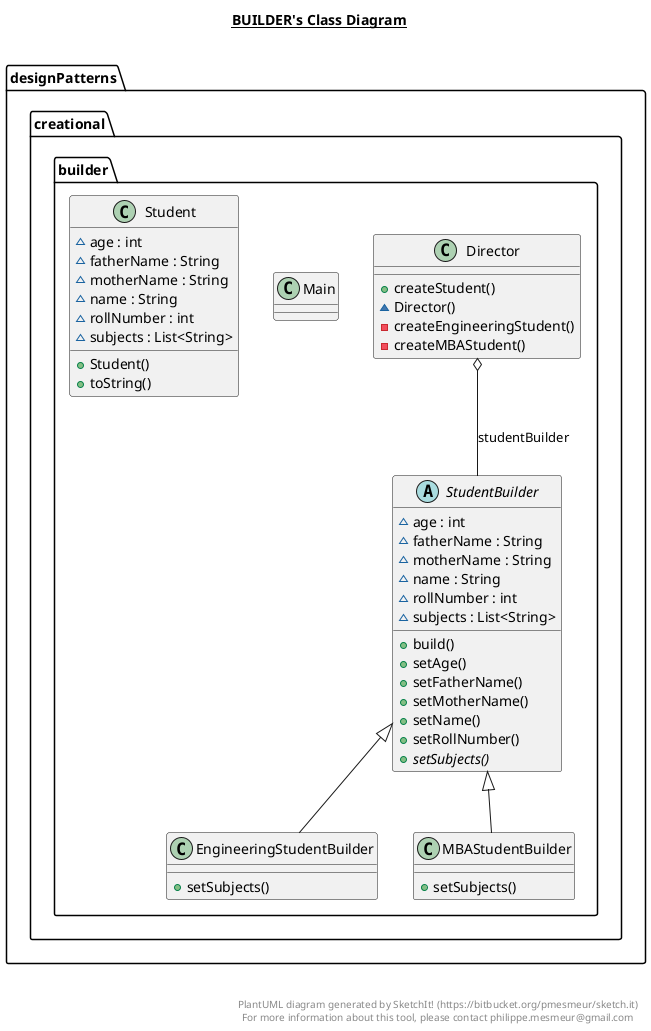 @startuml

title __BUILDER's Class Diagram__\n

  namespace designPatterns.creational.builder {
    class designPatterns.creational.builder.Director {
        + createStudent()
        ~ Director()
        - createEngineeringStudent()
        - createMBAStudent()
    }
  }
  

  namespace designPatterns.creational.builder {
    class designPatterns.creational.builder.EngineeringStudentBuilder {
        + setSubjects()
    }
  }
  

  namespace designPatterns.creational.builder {
    class designPatterns.creational.builder.MBAStudentBuilder {
        + setSubjects()
    }
  }
  

  namespace designPatterns.creational.builder {
    class designPatterns.creational.builder.Main {
    }
  }
  

  namespace designPatterns.creational.builder {
    class designPatterns.creational.builder.Student {
        ~ age : int
        ~ fatherName : String
        ~ motherName : String
        ~ name : String
        ~ rollNumber : int
        ~ subjects : List<String>
        + Student()
        + toString()
    }
  }
  

  namespace designPatterns.creational.builder {
    abstract class designPatterns.creational.builder.StudentBuilder {
        ~ age : int
        ~ fatherName : String
        ~ motherName : String
        ~ name : String
        ~ rollNumber : int
        ~ subjects : List<String>
        + build()
        + setAge()
        + setFatherName()
        + setMotherName()
        + setName()
        + setRollNumber()
        {abstract} + setSubjects()
    }
  }
  

  designPatterns.creational.builder.Director o-- designPatterns.creational.builder.StudentBuilder : studentBuilder
  designPatterns.creational.builder.EngineeringStudentBuilder -up-|> designPatterns.creational.builder.StudentBuilder
  designPatterns.creational.builder.MBAStudentBuilder -up-|> designPatterns.creational.builder.StudentBuilder


right footer


PlantUML diagram generated by SketchIt! (https://bitbucket.org/pmesmeur/sketch.it)
For more information about this tool, please contact philippe.mesmeur@gmail.com
endfooter

@enduml
